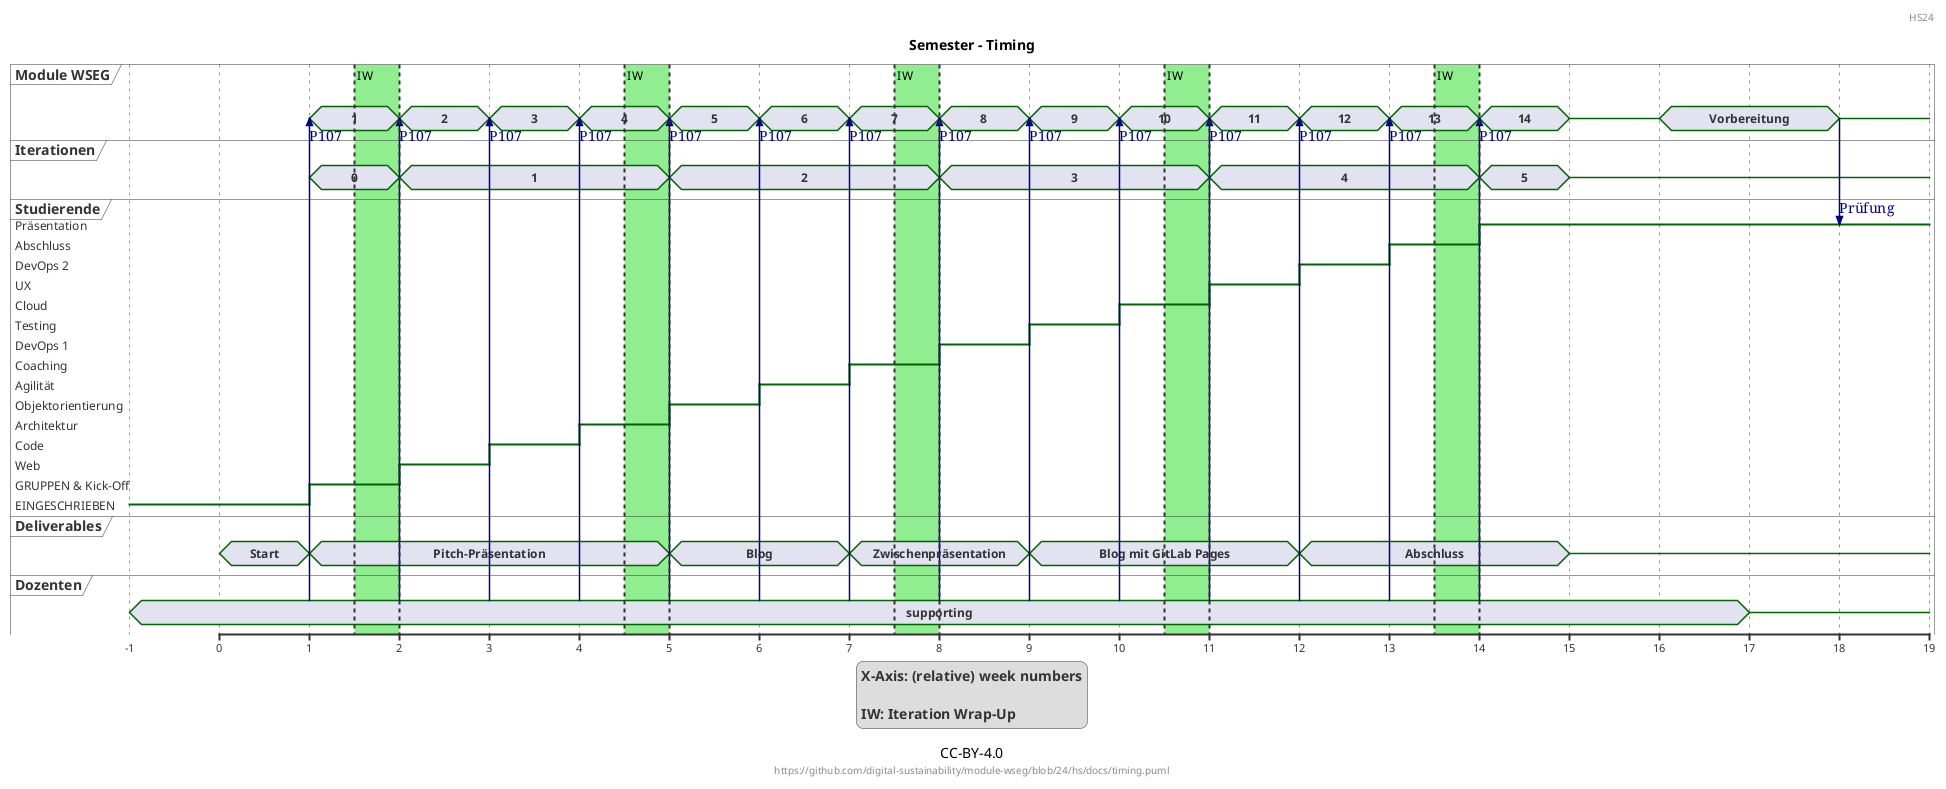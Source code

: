 @startuml
Title Semester - Timing
header: HS24
footer: "https://github.com/digital-sustainability/module-wseg/blob/24/hs/docs/timing.puml"
caption CC-BY-4.0

legend
X-Axis: (relative) week numbers

IW: Iteration Wrap-Up
end legend

concise "Module WSEG" as module
concise "Iterationen" as iter
robust "Studierende" as studi
concise "Deliverables" as tasks
concise "Dozenten" as dozent
scale 1 as 90 pixels

@-1
studi is EINGESCHRIEBEN
dozent is supporting

@+1
tasks is Start

@1
dozent -> module: P107
module is "1"
iter is "0"
tasks is "Pitch-Präsentation"
studi is "GRUPPEN & Kick-Off"

@+1
dozent -> module: P107
module is "2"
iter is "1"
studi is "Web"

@+1
dozent -> module: P107
module is "3"
studi is "Code"

@+1
dozent -> module: P107
module is "4"
studi is "Architektur"

@+1
dozent -> module: P107
module is "5"
iter is "2"
tasks is "Blog"
studi is "Objektorientierung"

@+1
dozent -> module: P107
module is "6"
studi is "Agilität"

@+1
dozent -> module: P107
module is "7"
tasks is "Zwischenpräsentation"
studi is "Coaching"

@+1
dozent -> module: P107
module is "8 "
iter is "3"
studi is "DevOps 1"

@+1
dozent -> module: P107
module is "9"
studi is "Testing"
tasks is "Blog mit GitLab Pages"

@+1
dozent -> module: P107
module is "10"
studi is "Cloud"

@+1
dozent -> module: P107
module is "11"
iter is "4"
studi is "UX"

@+1
dozent -> module: P107
module is "12"
studi is "DevOps 2"
tasks is "Abschluss"

@+1
dozent -> module: P107
module is "13"
studi is "Abschluss"

@+1
dozent -> module: P107
module is "14"
iter is "5"
studi is "Präsentation"

@+1
module is {-}
iter is {-}
tasks is {-}

@+1
module is Vorbereitung

@+1
dozent is {-}

@+1
module -> studi: Prüfung
module is {-}

highlight 1.5 to 2 #lightgreen : IW
highlight 4.5 to 5 #lightgreen : IW
highlight 7.5 to 8 #lightgreen : IW
highlight 10.5 to 11 #lightgreen : IW
highlight 13.5 to 14 #lightgreen : IW

@enduml